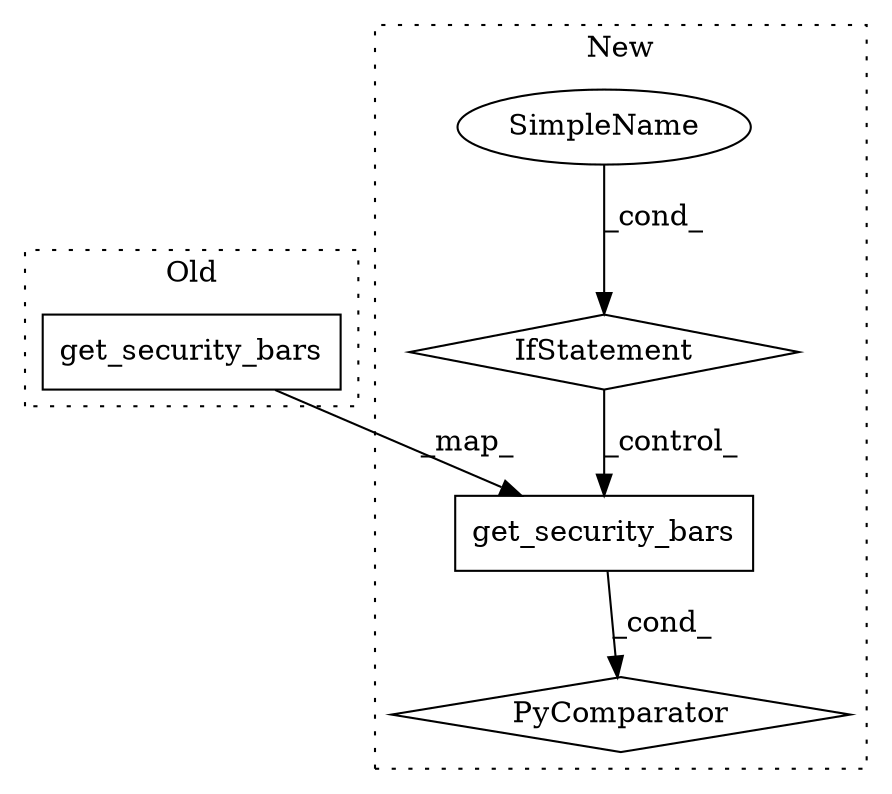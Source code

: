 digraph G {
subgraph cluster0 {
1 [label="get_security_bars" a="32" s="12712,12771" l="18,1" shape="box"];
label = "Old";
style="dotted";
}
subgraph cluster1 {
2 [label="get_security_bars" a="32" s="11869,11928" l="18,1" shape="box"];
3 [label="IfStatement" a="25" s="11994" l="25" shape="diamond"];
4 [label="SimpleName" a="42" s="12014" l="5" shape="ellipse"];
5 [label="PyComparator" a="113" s="11994" l="25" shape="diamond"];
label = "New";
style="dotted";
}
1 -> 2 [label="_map_"];
2 -> 5 [label="_cond_"];
3 -> 2 [label="_control_"];
4 -> 3 [label="_cond_"];
}